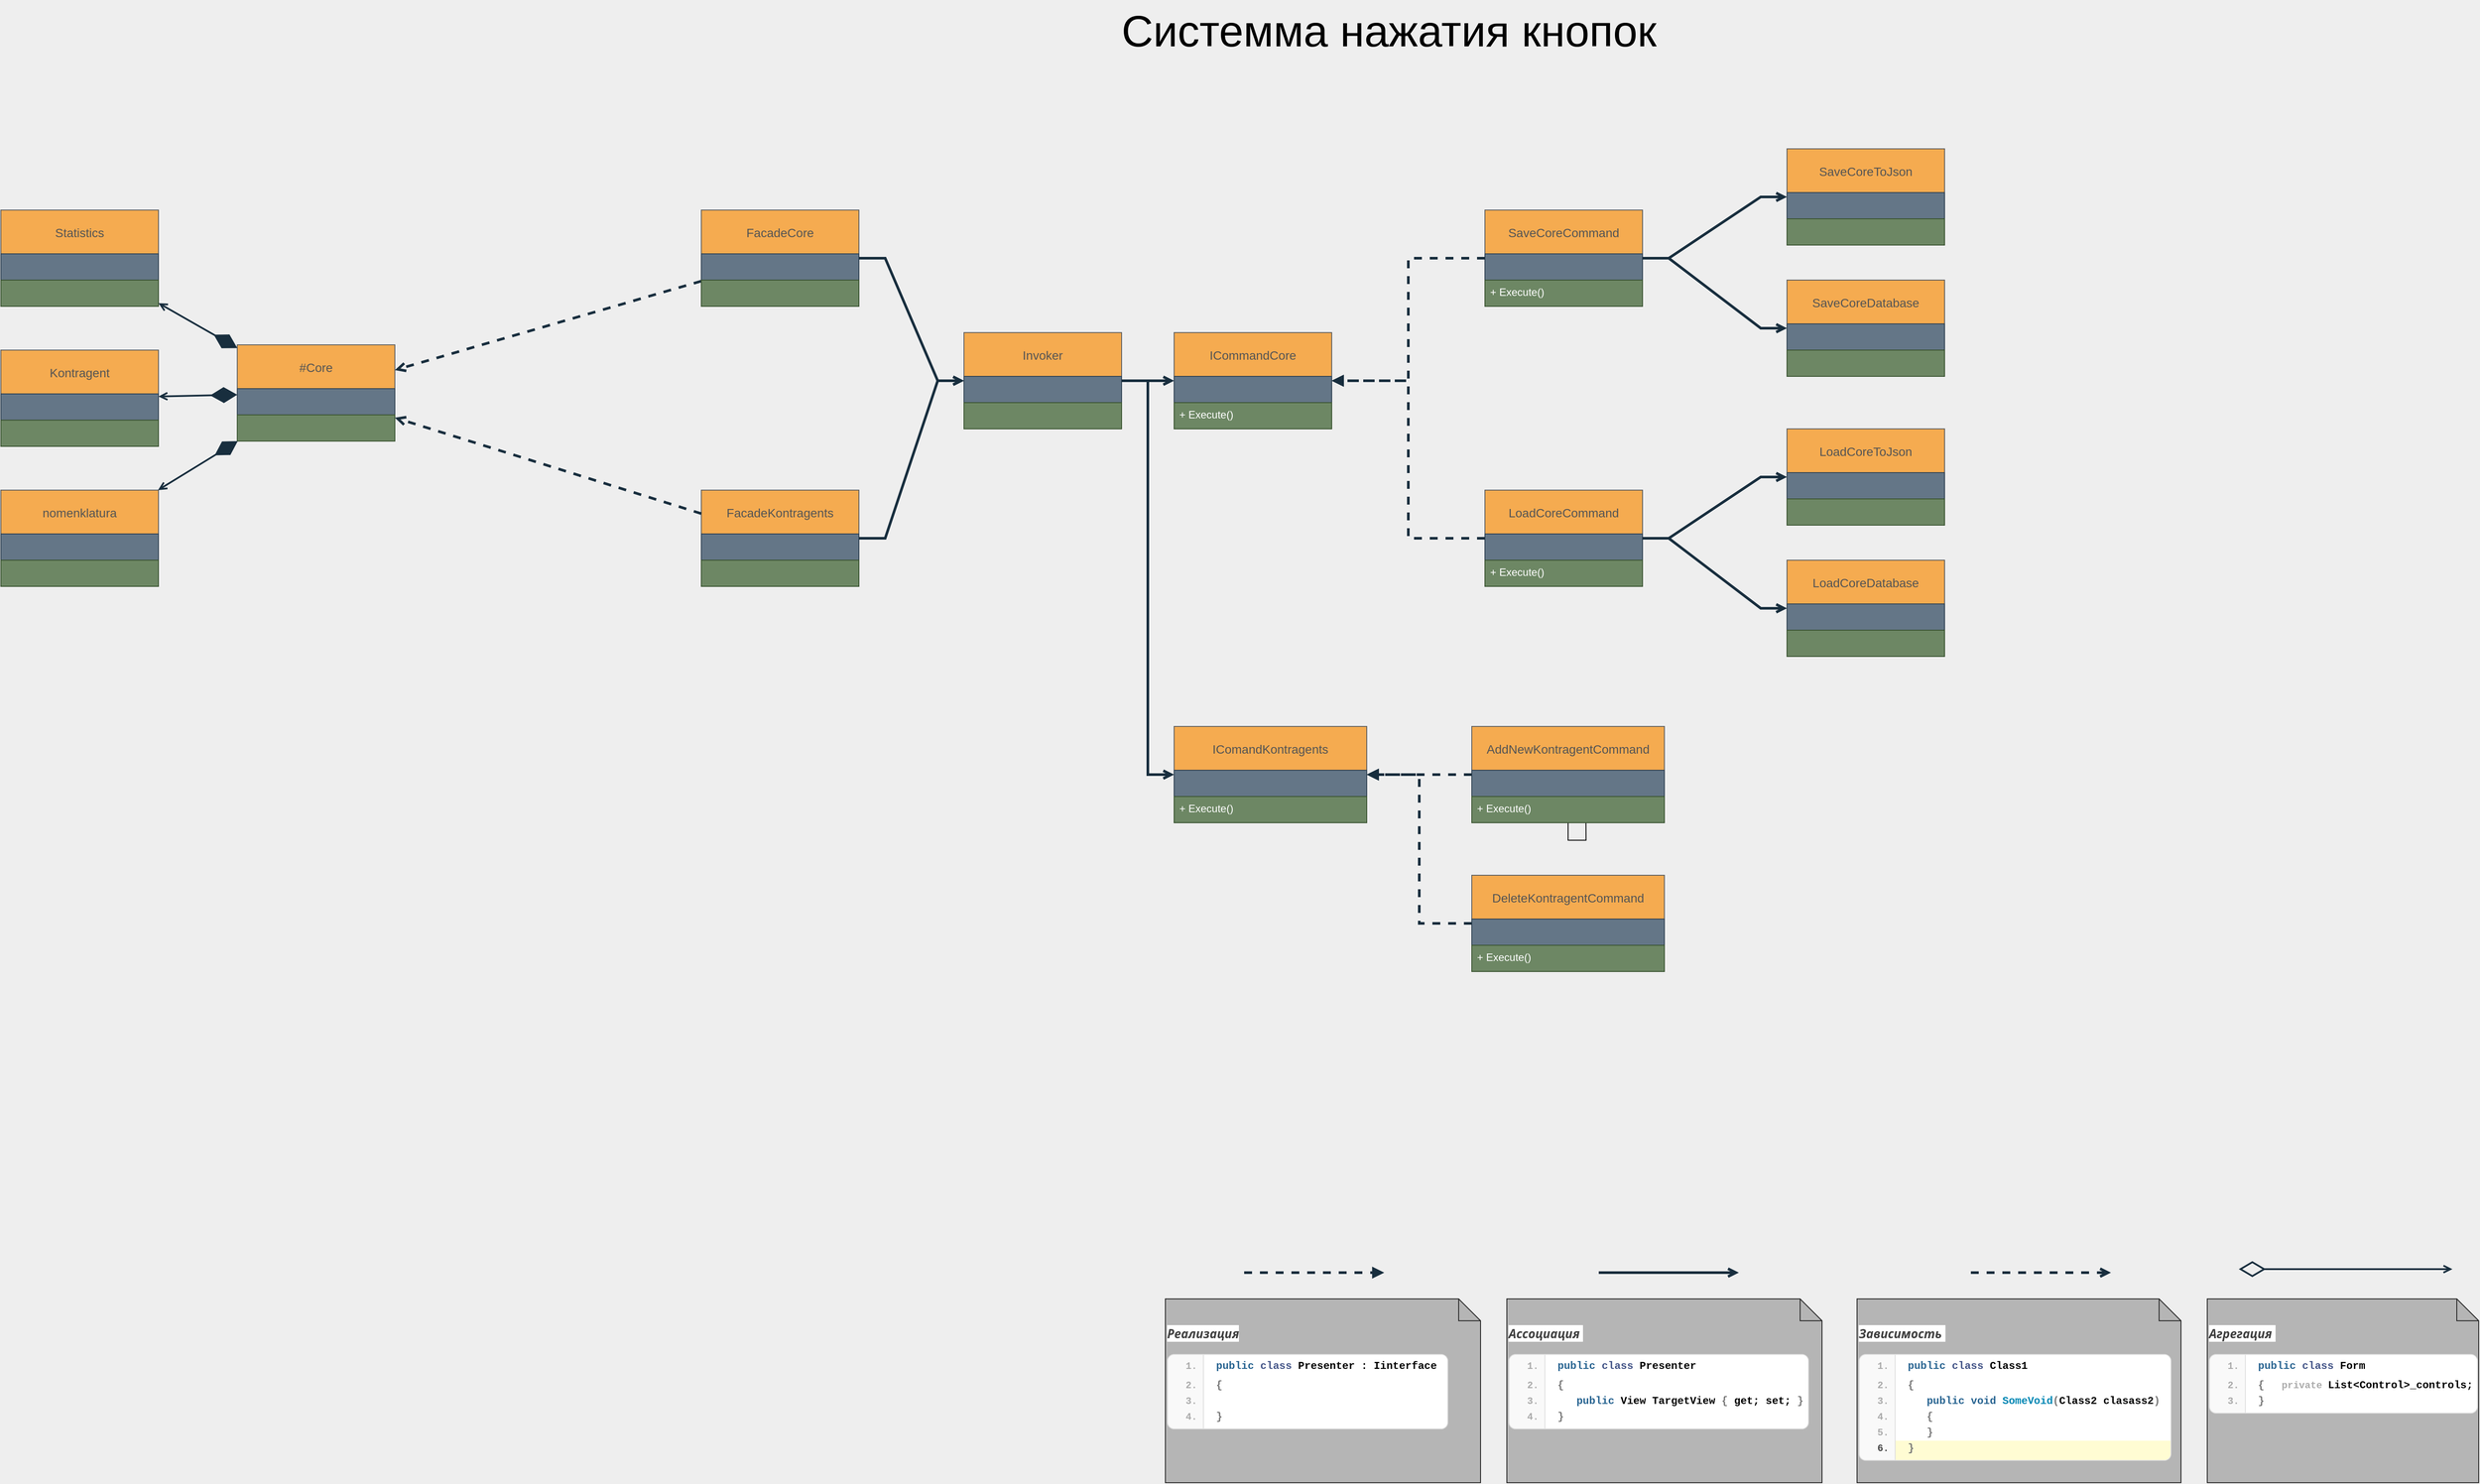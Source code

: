 <mxfile>
    <diagram id="ugzb0hYBIzmS2tRBsJyN" name="Основной слой">
        <mxGraphModel dx="3443" dy="1267" grid="1" gridSize="10" guides="1" tooltips="1" connect="1" arrows="1" fold="1" page="0" pageScale="1" pageWidth="1169" pageHeight="827" background="#EEEEEE" math="0" shadow="0">
            <root>
                <mxCell id="0"/>
                <mxCell id="1" parent="0"/>
                <mxCell id="42" style="rounded=1;sketch=0;orthogonalLoop=1;jettySize=auto;html=1;shadow=0;startArrow=diamondThin;startFill=0;startSize=25;endArrow=open;endFill=0;strokeColor=#182E3E;strokeWidth=2;fontColor=#545454;" parent="1" edge="1">
                    <mxGeometry relative="1" as="geometry">
                        <mxPoint x="1356" y="1650" as="sourcePoint"/>
                        <mxPoint x="1600" y="1650" as="targetPoint"/>
                    </mxGeometry>
                </mxCell>
                <mxCell id="48" value="" style="endArrow=open;html=1;rounded=0;shadow=0;strokeColor=#182E3E;fontColor=#545454;strokeWidth=3;startArrow=none;startFill=0;startSize=25;endFill=0;dashed=1;" parent="1" edge="1">
                    <mxGeometry relative="1" as="geometry">
                        <mxPoint x="1050" y="1654" as="sourcePoint"/>
                        <mxPoint x="1210" y="1654" as="targetPoint"/>
                    </mxGeometry>
                </mxCell>
                <mxCell id="75" value="" style="endArrow=open;html=1;rounded=0;shadow=0;strokeColor=#182E3E;fontColor=#545454;strokeWidth=3;startArrow=none;startFill=0;startSize=25;endFill=0;edgeStyle=entityRelationEdgeStyle;" parent="1" edge="1">
                    <mxGeometry relative="1" as="geometry">
                        <mxPoint x="625" y="1654" as="sourcePoint"/>
                        <mxPoint x="785" y="1654" as="targetPoint"/>
                    </mxGeometry>
                </mxCell>
                <mxCell id="156" value="&lt;em style=&quot;box-sizing: border-box ; margin: 0px ; padding: 0px ; border: 0px ; outline: 0px ; font-size: 14px ; vertical-align: baseline ; background: rgb(255 , 255 , 255) ; overflow-wrap: break-word ; color: rgb(65 , 65 , 65) ; font-family: &amp;quot;open sans&amp;quot; , &amp;quot;helvetica neue&amp;quot; , &amp;quot;helvetica&amp;quot; , &amp;quot;arial&amp;quot; , sans-serif&quot;&gt;&lt;strong style=&quot;box-sizing: border-box ; margin: 0px ; padding: 0px ; border: 0px ; outline: 0px ; vertical-align: baseline ; background: transparent ; overflow-wrap: break-word&quot;&gt;Агрегация&lt;/strong&gt;&lt;/em&gt;&lt;span style=&quot;color: rgb(65 , 65 , 65) ; font-family: &amp;quot;open sans&amp;quot; , &amp;quot;helvetica neue&amp;quot; , &amp;quot;helvetica&amp;quot; , &amp;quot;arial&amp;quot; , sans-serif ; font-size: 14px ; background-color: rgb(255 , 255 , 255)&quot;&gt;&amp;nbsp;&lt;/span&gt;&lt;br&gt;&lt;br&gt;&lt;ol class=&quot;hoverEnabled enlighterEnlighterJS EnlighterJS&quot; style=&quot;box-sizing: border-box ; margin: 0px 0px 20px ; padding: 0px ; border: 1px solid rgb(224 , 224 , 224) ; outline: 0px ; font-size: 11px ; vertical-align: baseline ; background: rgb(249 , 249 , 249) ; overflow-wrap: break-word ; font-family: &amp;quot;source code pro&amp;quot; , &amp;quot;liberation mono&amp;quot; , &amp;quot;courier new&amp;quot; , &amp;quot;courier&amp;quot; , monospace ; line-height: 16px ; overflow: auto ; color: rgb(147 , 147 , 147) ; list-style: none ; border-radius: 8px&quot;&gt;&lt;li class=&quot; odd&quot; style=&quot;box-sizing: border-box ; margin: 0px 0px 0px 40px ; padding: 5px 5px 1px 14px ; border-width: 0px 0px 0px 1px ; border-style: solid ; border-color: rgb(255 , 255 , 255) rgb(255 , 255 , 255) rgb(255 , 255 , 255) rgb(224 , 224 , 224) ; outline: 0px ; font-size: inherit ; vertical-align: baseline ; background: rgb(255 , 255 , 255) ; overflow-wrap: break-word ; list-style: outside decimal ; line-height: 16px ; color: rgb(170 , 170 , 170)&quot;&gt;&lt;span class=&quot;kw1&quot; style=&quot;box-sizing: border-box; margin: 0px; padding: 0px; border: 0px; outline: 0px; font-size: 12px; vertical-align: baseline; background: transparent; overflow-wrap: break-word; color: rgb(40, 100, 145); line-height: inherit; font-family: inherit;&quot;&gt;public&lt;/span&gt;&lt;span class=&quot;&quot; style=&quot;box-sizing: border-box ; margin: 0px ; padding: 0px ; border: 0px ; outline: 0px ; font-size: 12px ; vertical-align: baseline ; background: transparent ; overflow-wrap: break-word ; color: rgb(0 , 0 , 0) ; line-height: inherit ; font-family: inherit&quot;&gt; &lt;/span&gt;&lt;span class=&quot;kw3&quot; style=&quot;box-sizing: border-box ; margin: 0px ; padding: 0px ; border: 0px ; outline: 0px ; font-size: 12px ; vertical-align: baseline ; background: transparent ; overflow-wrap: break-word ; color: rgb(68 , 85 , 136) ; line-height: inherit ; font-family: inherit&quot;&gt;class&lt;/span&gt;&lt;span class=&quot;&quot; style=&quot;box-sizing: border-box ; margin: 0px ; padding: 0px ; border: 0px ; outline: 0px ; font-size: 12px ; vertical-align: baseline ; background: transparent ; overflow-wrap: break-word ; color: rgb(0 , 0 , 0) ; line-height: inherit ; font-family: inherit&quot;&gt; Form&amp;nbsp;&lt;/span&gt;&lt;/li&gt;&lt;li class=&quot; odd&quot; style=&quot;box-sizing: border-box ; margin: 0px 0px 0px 40px ; padding: 5px 5px 1px 14px ; border-width: 0px 0px 0px 1px ; border-style: solid ; border-color: rgb(255 , 255 , 255) rgb(255 , 255 , 255) rgb(255 , 255 , 255) rgb(224 , 224 , 224) ; outline: 0px ; font-size: inherit ; vertical-align: baseline ; background: rgb(255 , 255 , 255) ; overflow-wrap: break-word ; list-style: outside decimal ; line-height: 16px ; color: rgb(170 , 170 , 170)&quot;&gt;&lt;span class=&quot;br0&quot; style=&quot;box-sizing: border-box ; margin: 0px ; padding: 0px ; border: 0px ; outline: 0px ; font-size: 12px ; vertical-align: baseline ; background: transparent ; overflow-wrap: break-word ; color: rgb(119 , 119 , 119) ; line-height: inherit ; font-family: inherit&quot;&gt;{&lt;/span&gt;&amp;nbsp; &amp;nbsp;private&amp;nbsp;&lt;span class=&quot;&quot; style=&quot;font-family: inherit ; box-sizing: border-box ; margin: 0px ; padding: 0px ; border: 0px ; outline: 0px ; font-size: 12px ; vertical-align: baseline ; background: transparent ; overflow-wrap: break-word ; color: rgb(0 , 0 , 0) ; line-height: inherit&quot;&gt;List&amp;lt;Control&amp;gt;_controls;&lt;/span&gt;&lt;/li&gt;&lt;li class=&quot; odd&quot; style=&quot;box-sizing: border-box ; margin: 0px 0px 0px 40px ; padding: 1px 5px 5px 14px ; border-width: 0px 0px 0px 1px ; border-style: solid ; border-color: rgb(255 , 255 , 255) rgb(255 , 255 , 255) rgb(255 , 255 , 255) rgb(224 , 224 , 224) ; outline: 0px ; font-size: inherit ; vertical-align: baseline ; background: rgb(255 , 255 , 255) ; overflow-wrap: break-word ; list-style: outside decimal ; line-height: 16px ; color: rgb(170 , 170 , 170)&quot;&gt;&lt;span class=&quot;&quot; style=&quot;box-sizing: border-box ; margin: 0px ; padding: 0px ; border: 0px ; outline: 0px ; font-size: 12px ; vertical-align: baseline ; background: transparent ; overflow-wrap: break-word ; color: rgb(0 , 0 , 0) ; line-height: inherit ; font-family: inherit&quot;&gt;&lt;/span&gt;&lt;span class=&quot;br0&quot; style=&quot;box-sizing: border-box ; margin: 0px ; padding: 0px ; border: 0px ; outline: 0px ; font-size: 12px ; vertical-align: baseline ; background: transparent ; overflow-wrap: break-word ; color: rgb(119 , 119 , 119) ; line-height: inherit ; font-family: inherit&quot;&gt;}&lt;/span&gt;&lt;/li&gt;&lt;/ol&gt;" style="shape=note2;boundedLbl=1;whiteSpace=wrap;html=1;size=25;verticalAlign=top;align=left;strokeColor=#262626;fontColor=#1C1C1C;fillColor=#B5B5B5;fontStyle=1" parent="1" vertex="1">
                    <mxGeometry x="1320" y="1684" width="310" height="210" as="geometry"/>
                </mxCell>
                <mxCell id="158" value="&lt;em style=&quot;box-sizing: border-box ; margin: 0px ; padding: 0px ; border: 0px ; outline: 0px ; font-size: 14px ; vertical-align: baseline ; background: rgb(255 , 255 , 255) ; overflow-wrap: break-word ; color: rgb(65 , 65 , 65) ; font-family: &amp;quot;open sans&amp;quot; , &amp;quot;helvetica neue&amp;quot; , &amp;quot;helvetica&amp;quot; , &amp;quot;arial&amp;quot; , sans-serif&quot;&gt;&lt;strong style=&quot;box-sizing: border-box ; margin: 0px ; padding: 0px ; border: 0px ; outline: 0px ; vertical-align: baseline ; background: transparent ; overflow-wrap: break-word&quot;&gt;Зависимость&lt;/strong&gt;&lt;/em&gt;&lt;span style=&quot;color: rgb(65 , 65 , 65) ; font-family: &amp;quot;open sans&amp;quot; , &amp;quot;helvetica neue&amp;quot; , &amp;quot;helvetica&amp;quot; , &amp;quot;arial&amp;quot; , sans-serif ; font-size: 14px ; background-color: rgb(255 , 255 , 255)&quot;&gt;&amp;nbsp;&lt;/span&gt;&lt;br&gt;&lt;br&gt;&lt;ol class=&quot;hoverEnabled enlighterEnlighterJS EnlighterJS&quot; style=&quot;box-sizing: border-box ; margin: 0px 0px 20px ; padding: 0px ; border: 1px solid rgb(224 , 224 , 224) ; outline: 0px ; font-size: 11px ; vertical-align: baseline ; background: rgb(249 , 249 , 249) ; overflow-wrap: break-word ; font-family: &amp;quot;source code pro&amp;quot; , &amp;quot;liberation mono&amp;quot; , &amp;quot;courier new&amp;quot; , &amp;quot;courier&amp;quot; , monospace ; line-height: 16px ; overflow: auto ; color: rgb(147 , 147 , 147) ; list-style: none ; border-radius: 8px&quot;&gt;&lt;li class=&quot; odd&quot; style=&quot;padding: 5px 5px 1px 14px ; box-sizing: border-box ; margin: 0px 0px 0px 40px ; border-width: 0px 0px 0px 1px ; border-style: solid ; border-color: rgb(255 , 255 , 255) rgb(255 , 255 , 255) rgb(255 , 255 , 255) rgb(224 , 224 , 224) ; outline: 0px ; font-size: inherit ; vertical-align: baseline ; background: rgb(255 , 255 , 255) ; overflow-wrap: break-word ; list-style: outside decimal ; line-height: 16px ; color: rgb(170 , 170 , 170)&quot;&gt;&lt;span class=&quot;kw1&quot; style=&quot;box-sizing: border-box; margin: 0px; padding: 0px; border: 0px; outline: 0px; font-size: 12px; vertical-align: baseline; background: transparent; overflow-wrap: break-word; color: rgb(40, 100, 145); line-height: inherit; font-family: inherit;&quot;&gt;public&lt;/span&gt;&lt;span class=&quot;&quot; style=&quot;box-sizing: border-box ; margin: 0px ; padding: 0px ; border: 0px ; outline: 0px ; font-size: 12px ; vertical-align: baseline ; background: transparent ; overflow-wrap: break-word ; color: rgb(0 , 0 , 0) ; line-height: inherit ; font-family: inherit&quot;&gt;&amp;nbsp;&lt;/span&gt;&lt;span class=&quot;kw3&quot; style=&quot;box-sizing: border-box ; margin: 0px ; padding: 0px ; border: 0px ; outline: 0px ; font-size: 12px ; vertical-align: baseline ; background: transparent ; overflow-wrap: break-word ; color: rgb(68 , 85 , 136) ; line-height: inherit ; font-family: inherit&quot;&gt;class&lt;/span&gt;&lt;span class=&quot;&quot; style=&quot;box-sizing: border-box ; margin: 0px ; padding: 0px ; border: 0px ; outline: 0px ; font-size: 12px ; vertical-align: baseline ; background: transparent ; overflow-wrap: break-word ; color: rgb(0 , 0 , 0) ; line-height: inherit ; font-family: inherit&quot;&gt;&amp;nbsp;Class1&amp;nbsp;&lt;/span&gt;&lt;/li&gt;&lt;li class=&quot; odd&quot; style=&quot;padding: 5px 5px 1px 14px ; box-sizing: border-box ; margin: 0px 0px 0px 40px ; border-width: 0px 0px 0px 1px ; border-style: solid ; border-color: rgb(255 , 255 , 255) rgb(255 , 255 , 255) rgb(255 , 255 , 255) rgb(224 , 224 , 224) ; outline: 0px ; font-size: inherit ; vertical-align: baseline ; background: rgb(255 , 255 , 255) ; overflow-wrap: break-word ; list-style: outside decimal ; line-height: 16px ; color: rgb(170 , 170 , 170)&quot;&gt;&lt;span class=&quot;br0&quot; style=&quot;box-sizing: border-box ; margin: 0px ; padding: 0px ; border: 0px ; outline: 0px ; font-size: 12px ; vertical-align: baseline ; background: transparent ; overflow-wrap: break-word ; color: rgb(119 , 119 , 119) ; line-height: inherit ; font-family: inherit&quot;&gt;{&lt;/span&gt;&lt;span class=&quot;&quot; style=&quot;box-sizing: border-box ; margin: 0px ; padding: 0px ; border: 0px ; outline: 0px ; font-size: 12px ; vertical-align: baseline ; background: transparent ; overflow-wrap: break-word ; color: rgb(0 , 0 , 0) ; line-height: inherit ; font-family: inherit&quot;&gt;&lt;/span&gt;&lt;/li&gt;&lt;li class=&quot; even&quot; style=&quot;padding: 1px 5px 1px 14px ; box-sizing: border-box ; margin: 0px 0px 0px 40px ; border-width: 0px 0px 0px 1px ; border-style: solid ; border-color: rgb(255 , 255 , 255) rgb(255 , 255 , 255) rgb(255 , 255 , 255) rgb(224 , 224 , 224) ; outline: 0px ; font-size: inherit ; vertical-align: baseline ; background: rgb(255 , 255 , 255) ; overflow-wrap: break-word ; list-style: outside decimal ; line-height: 16px ; color: rgb(170 , 170 , 170)&quot;&gt;&lt;span class=&quot;&quot; style=&quot;box-sizing: border-box ; margin: 0px ; padding: 0px ; border: 0px ; outline: 0px ; font-size: 12px ; vertical-align: baseline ; background: transparent ; overflow-wrap: break-word ; color: rgb(0 , 0 , 0) ; line-height: inherit ; font-family: inherit&quot;&gt;&lt;/span&gt;&lt;span class=&quot;kw1&quot; style=&quot;box-sizing: border-box; margin: 0px; padding: 0px; border: 0px; outline: 0px; font-size: 12px; vertical-align: baseline; background: transparent; overflow-wrap: break-word; color: rgb(40, 100, 145); line-height: inherit; font-family: inherit;&quot;&gt;&amp;nbsp; &amp;nbsp;public&lt;/span&gt;&lt;span class=&quot;&quot; style=&quot;box-sizing: border-box ; margin: 0px ; padding: 0px ; border: 0px ; outline: 0px ; font-size: 12px ; vertical-align: baseline ; background: transparent ; overflow-wrap: break-word ; color: rgb(0 , 0 , 0) ; line-height: inherit ; font-family: inherit&quot;&gt;&amp;nbsp;&lt;/span&gt;&lt;span class=&quot;kw1&quot; style=&quot;box-sizing: border-box; margin: 0px; padding: 0px; border: 0px; outline: 0px; font-size: 12px; vertical-align: baseline; background: transparent; overflow-wrap: break-word; color: rgb(40, 100, 145); line-height: inherit; font-family: inherit;&quot;&gt;void&lt;/span&gt;&lt;span class=&quot;&quot; style=&quot;box-sizing: border-box ; margin: 0px ; padding: 0px ; border: 0px ; outline: 0px ; font-size: 12px ; vertical-align: baseline ; background: transparent ; overflow-wrap: break-word ; color: rgb(0 , 0 , 0) ; line-height: inherit ; font-family: inherit&quot;&gt;&amp;nbsp;&lt;/span&gt;&lt;span class=&quot;me0&quot; style=&quot;box-sizing: border-box ; margin: 0px ; padding: 0px ; border: 0px ; outline: 0px ; font-size: 12px ; vertical-align: baseline ; background: transparent ; overflow-wrap: break-word ; color: rgb(0 , 134 , 179) ; line-height: inherit ; font-family: inherit&quot;&gt;SomeVoid&lt;/span&gt;&lt;span class=&quot;br0&quot; style=&quot;box-sizing: border-box ; margin: 0px ; padding: 0px ; border: 0px ; outline: 0px ; font-size: 12px ; vertical-align: baseline ; background: transparent ; overflow-wrap: break-word ; color: rgb(119 , 119 , 119) ; line-height: inherit ; font-family: inherit&quot;&gt;(&lt;/span&gt;&lt;span class=&quot;&quot; style=&quot;box-sizing: border-box ; margin: 0px ; padding: 0px ; border: 0px ; outline: 0px ; font-size: 12px ; vertical-align: baseline ; background: transparent ; overflow-wrap: break-word ; color: rgb(0 , 0 , 0) ; line-height: inherit ; font-family: inherit&quot;&gt;Class2 clasass2&lt;/span&gt;&lt;span class=&quot;br0&quot; style=&quot;box-sizing: border-box ; margin: 0px ; padding: 0px ; border: 0px ; outline: 0px ; font-size: 12px ; vertical-align: baseline ; background: transparent ; overflow-wrap: break-word ; color: rgb(119 , 119 , 119) ; line-height: inherit ; font-family: inherit&quot;&gt;)&lt;/span&gt;&lt;span class=&quot;&quot; style=&quot;box-sizing: border-box ; margin: 0px ; padding: 0px ; border: 0px ; outline: 0px ; font-size: 12px ; vertical-align: baseline ; background: transparent ; overflow-wrap: break-word ; color: rgb(0 , 0 , 0) ; line-height: inherit ; font-family: inherit&quot;&gt;&amp;nbsp;&lt;/span&gt;&lt;/li&gt;&lt;li class=&quot; even&quot; style=&quot;padding: 1px 5px 1px 14px ; box-sizing: border-box ; margin: 0px 0px 0px 40px ; border-width: 0px 0px 0px 1px ; border-style: solid ; border-color: rgb(255 , 255 , 255) rgb(255 , 255 , 255) rgb(255 , 255 , 255) rgb(224 , 224 , 224) ; outline: 0px ; font-size: inherit ; vertical-align: baseline ; background: rgb(255 , 255 , 255) ; overflow-wrap: break-word ; list-style: outside decimal ; line-height: 16px ; color: rgb(170 , 170 , 170)&quot;&gt;&lt;span class=&quot;br0&quot; style=&quot;box-sizing: border-box ; margin: 0px ; padding: 0px ; border: 0px ; outline: 0px ; font-size: 12px ; vertical-align: baseline ; background: transparent ; overflow-wrap: break-word ; color: rgb(119 , 119 , 119) ; line-height: inherit ; font-family: inherit&quot;&gt;&amp;nbsp; &amp;nbsp;{&lt;/span&gt;&lt;span class=&quot;&quot; style=&quot;box-sizing: border-box ; margin: 0px ; padding: 0px ; border: 0px ; outline: 0px ; font-size: 12px ; vertical-align: baseline ; background: transparent ; overflow-wrap: break-word ; color: rgb(0 , 0 , 0) ; line-height: inherit ; font-family: inherit&quot;&gt;&amp;nbsp;&lt;/span&gt;&lt;/li&gt;&lt;li class=&quot; even&quot; style=&quot;padding: 1px 5px 1px 14px ; box-sizing: border-box ; margin: 0px 0px 0px 40px ; border-width: 0px 0px 0px 1px ; border-style: solid ; border-color: rgb(255 , 255 , 255) rgb(255 , 255 , 255) rgb(255 , 255 , 255) rgb(224 , 224 , 224) ; outline: 0px ; font-size: inherit ; vertical-align: baseline ; background: rgb(255 , 255 , 255) ; overflow-wrap: break-word ; list-style: outside decimal ; line-height: 16px ; color: rgb(170 , 170 , 170)&quot;&gt;&lt;span class=&quot;br0&quot; style=&quot;box-sizing: border-box ; margin: 0px ; padding: 0px ; border: 0px ; outline: 0px ; font-size: 12px ; vertical-align: baseline ; background: transparent ; overflow-wrap: break-word ; color: rgb(119 , 119 , 119) ; line-height: inherit ; font-family: inherit&quot;&gt;&amp;nbsp; &amp;nbsp;}&lt;/span&gt;&lt;span class=&quot;&quot; style=&quot;box-sizing: border-box ; margin: 0px ; padding: 0px ; border: 0px ; outline: 0px ; font-size: 12px ; vertical-align: baseline ; background: transparent ; overflow-wrap: break-word ; color: rgb(0 , 0 , 0) ; line-height: inherit ; font-family: inherit&quot;&gt;&lt;/span&gt;&lt;/li&gt;&lt;li class=&quot; odd&quot; style=&quot;padding: 1px 5px 5px 14px ; box-sizing: border-box ; margin: 0px 0px 0px 40px ; border-width: 0px 0px 0px 1px ; border-style: solid ; border-color: rgb(255 , 255 , 255) rgb(255 , 255 , 255) rgb(255 , 255 , 255) rgb(224 , 224 , 224) ; outline: 0px ; font-size: inherit ; vertical-align: baseline ; background: rgb(255 , 252 , 211) ; overflow-wrap: break-word ; list-style: outside decimal ; line-height: 16px ; color: rgb(68 , 68 , 68)&quot;&gt;&lt;span class=&quot;&quot; style=&quot;box-sizing: border-box ; margin: 0px ; padding: 0px ; border: 0px ; outline: 0px ; font-size: 12px ; vertical-align: baseline ; background: transparent ; overflow-wrap: break-word ; color: rgb(0 , 0 , 0) ; line-height: inherit ; font-family: inherit&quot;&gt;&lt;/span&gt;&lt;span class=&quot;br0&quot; style=&quot;box-sizing: border-box ; margin: 0px ; padding: 0px ; border: 0px ; outline: 0px ; font-size: 12px ; vertical-align: baseline ; background: transparent ; overflow-wrap: break-word ; color: rgb(119 , 119 , 119) ; line-height: inherit ; font-family: inherit&quot;&gt;}&lt;/span&gt;&lt;/li&gt;&lt;/ol&gt;" style="shape=note2;boundedLbl=1;whiteSpace=wrap;html=1;size=25;verticalAlign=top;align=left;strokeColor=#262626;fontColor=#1C1C1C;fillColor=#B5B5B5;fontStyle=1" parent="1" vertex="1">
                    <mxGeometry x="920" y="1684" width="370" height="210" as="geometry"/>
                </mxCell>
                <mxCell id="160" value="&lt;em style=&quot;box-sizing: border-box ; margin: 0px ; padding: 0px ; border: 0px ; outline: 0px ; font-size: 14px ; vertical-align: baseline ; background: rgb(255 , 255 , 255) ; overflow-wrap: break-word ; color: rgb(65 , 65 , 65) ; font-family: &amp;quot;open sans&amp;quot; , &amp;quot;helvetica neue&amp;quot; , &amp;quot;helvetica&amp;quot; , &amp;quot;arial&amp;quot; , sans-serif&quot;&gt;&lt;strong style=&quot;box-sizing: border-box ; margin: 0px ; padding: 0px ; border: 0px ; outline: 0px ; vertical-align: baseline ; background: transparent ; overflow-wrap: break-word&quot;&gt;Ассоциация&lt;/strong&gt;&lt;/em&gt;&lt;span style=&quot;color: rgb(65 , 65 , 65) ; font-family: &amp;quot;open sans&amp;quot; , &amp;quot;helvetica neue&amp;quot; , &amp;quot;helvetica&amp;quot; , &amp;quot;arial&amp;quot; , sans-serif ; font-size: 14px ; background-color: rgb(255 , 255 , 255)&quot;&gt;&amp;nbsp;&lt;/span&gt;&lt;br&gt;&lt;br&gt;&lt;ol class=&quot;hoverEnabled enlighterEnlighterJS EnlighterJS&quot; style=&quot;box-sizing: border-box ; margin: 0px 0px 20px ; padding: 0px ; border: 1px solid rgb(224 , 224 , 224) ; outline: 0px ; font-size: 11px ; vertical-align: baseline ; background: rgb(249 , 249 , 249) ; overflow-wrap: break-word ; font-family: &amp;quot;source code pro&amp;quot; , &amp;quot;liberation mono&amp;quot; , &amp;quot;courier new&amp;quot; , &amp;quot;courier&amp;quot; , monospace ; line-height: 16px ; overflow: auto ; color: rgb(147 , 147 , 147) ; list-style: none ; border-radius: 8px&quot;&gt;&lt;li class=&quot; odd&quot; style=&quot;padding: 5px 5px 1px 14px ; box-sizing: border-box ; margin: 0px 0px 0px 40px ; border-width: 0px 0px 0px 1px ; border-style: solid ; border-color: rgb(255 , 255 , 255) rgb(255 , 255 , 255) rgb(255 , 255 , 255) rgb(224 , 224 , 224) ; outline: 0px ; font-size: inherit ; vertical-align: baseline ; background: rgb(255 , 255 , 255) ; overflow-wrap: break-word ; list-style: outside decimal ; line-height: 16px ; color: rgb(170 , 170 , 170)&quot;&gt;&lt;span class=&quot;kw1&quot; style=&quot;box-sizing: border-box; margin: 0px; padding: 0px; border: 0px; outline: 0px; font-size: 12px; vertical-align: baseline; background: transparent; overflow-wrap: break-word; color: rgb(40, 100, 145); line-height: inherit; font-family: inherit;&quot;&gt;public&lt;/span&gt;&lt;span class=&quot;&quot; style=&quot;box-sizing: border-box ; margin: 0px ; padding: 0px ; border: 0px ; outline: 0px ; font-size: 12px ; vertical-align: baseline ; background: transparent ; overflow-wrap: break-word ; color: rgb(0 , 0 , 0) ; line-height: inherit ; font-family: inherit&quot;&gt;&amp;nbsp;&lt;/span&gt;&lt;span class=&quot;kw3&quot; style=&quot;box-sizing: border-box ; margin: 0px ; padding: 0px ; border: 0px ; outline: 0px ; font-size: 12px ; vertical-align: baseline ; background: transparent ; overflow-wrap: break-word ; color: rgb(68 , 85 , 136) ; line-height: inherit ; font-family: inherit&quot;&gt;class&lt;/span&gt;&lt;span class=&quot;&quot; style=&quot;box-sizing: border-box ; margin: 0px ; padding: 0px ; border: 0px ; outline: 0px ; font-size: 12px ; vertical-align: baseline ; background: transparent ; overflow-wrap: break-word ; color: rgb(0 , 0 , 0) ; line-height: inherit ; font-family: inherit&quot;&gt;&amp;nbsp;Presenter&amp;nbsp;&lt;/span&gt;&lt;/li&gt;&lt;li class=&quot; odd&quot; style=&quot;padding: 5px 5px 1px 14px ; box-sizing: border-box ; margin: 0px 0px 0px 40px ; border-width: 0px 0px 0px 1px ; border-style: solid ; border-color: rgb(255 , 255 , 255) rgb(255 , 255 , 255) rgb(255 , 255 , 255) rgb(224 , 224 , 224) ; outline: 0px ; font-size: inherit ; vertical-align: baseline ; background: rgb(255 , 255 , 255) ; overflow-wrap: break-word ; list-style: outside decimal ; line-height: 16px ; color: rgb(170 , 170 , 170)&quot;&gt;&lt;span class=&quot;br0&quot; style=&quot;box-sizing: border-box ; margin: 0px ; padding: 0px ; border: 0px ; outline: 0px ; font-size: 12px ; vertical-align: baseline ; background: transparent ; overflow-wrap: break-word ; color: rgb(119 , 119 , 119) ; line-height: inherit ; font-family: inherit&quot;&gt;{&lt;/span&gt;&lt;span class=&quot;&quot; style=&quot;box-sizing: border-box ; margin: 0px ; padding: 0px ; border: 0px ; outline: 0px ; font-size: 12px ; vertical-align: baseline ; background: transparent ; overflow-wrap: break-word ; color: rgb(0 , 0 , 0) ; line-height: inherit ; font-family: inherit&quot;&gt;&lt;/span&gt;&lt;/li&gt;&lt;li class=&quot; even&quot; style=&quot;padding: 1px 5px 1px 14px ; box-sizing: border-box ; margin: 0px 0px 0px 40px ; border-width: 0px 0px 0px 1px ; border-style: solid ; border-color: rgb(255 , 255 , 255) rgb(255 , 255 , 255) rgb(255 , 255 , 255) rgb(224 , 224 , 224) ; outline: 0px ; font-size: inherit ; vertical-align: baseline ; background: rgb(255 , 255 , 255) ; overflow-wrap: break-word ; list-style: outside decimal ; line-height: 16px ; color: rgb(170 , 170 , 170)&quot;&gt;&lt;span class=&quot;&quot; style=&quot;box-sizing: border-box ; margin: 0px ; padding: 0px ; border: 0px ; outline: 0px ; font-size: 12px ; vertical-align: baseline ; background: transparent ; overflow-wrap: break-word ; color: rgb(0 , 0 , 0) ; line-height: inherit ; font-family: inherit&quot;&gt;&lt;/span&gt;&lt;span class=&quot;kw1&quot; style=&quot;box-sizing: border-box; margin: 0px; padding: 0px; border: 0px; outline: 0px; font-size: 12px; vertical-align: baseline; background: transparent; overflow-wrap: break-word; color: rgb(40, 100, 145); line-height: inherit; font-family: inherit;&quot;&gt;&amp;nbsp; &amp;nbsp;public&lt;/span&gt;&lt;span class=&quot;&quot; style=&quot;box-sizing: border-box ; margin: 0px ; padding: 0px ; border: 0px ; outline: 0px ; font-size: 12px ; vertical-align: baseline ; background: transparent ; overflow-wrap: break-word ; color: rgb(0 , 0 , 0) ; line-height: inherit ; font-family: inherit&quot;&gt;&amp;nbsp;View TargetView&amp;nbsp;&lt;/span&gt;&lt;span class=&quot;br0&quot; style=&quot;box-sizing: border-box ; margin: 0px ; padding: 0px ; border: 0px ; outline: 0px ; font-size: 12px ; vertical-align: baseline ; background: transparent ; overflow-wrap: break-word ; color: rgb(119 , 119 , 119) ; line-height: inherit ; font-family: inherit&quot;&gt;{&lt;/span&gt;&lt;span class=&quot;&quot; style=&quot;box-sizing: border-box ; margin: 0px ; padding: 0px ; border: 0px ; outline: 0px ; font-size: 12px ; vertical-align: baseline ; background: transparent ; overflow-wrap: break-word ; color: rgb(0 , 0 , 0) ; line-height: inherit ; font-family: inherit&quot;&gt;&amp;nbsp;get; set;&amp;nbsp;&lt;/span&gt;&lt;span class=&quot;br0&quot; style=&quot;box-sizing: border-box ; margin: 0px ; padding: 0px ; border: 0px ; outline: 0px ; font-size: 12px ; vertical-align: baseline ; background: transparent ; overflow-wrap: break-word ; color: rgb(119 , 119 , 119) ; line-height: inherit ; font-family: inherit&quot;&gt;}&lt;/span&gt;&lt;span class=&quot;&quot; style=&quot;box-sizing: border-box ; margin: 0px ; padding: 0px ; border: 0px ; outline: 0px ; font-size: 12px ; vertical-align: baseline ; background: transparent ; overflow-wrap: break-word ; color: rgb(0 , 0 , 0) ; line-height: inherit ; font-family: inherit&quot;&gt;&lt;/span&gt;&lt;/li&gt;&lt;li class=&quot; odd&quot; style=&quot;padding: 1px 5px 5px 14px ; box-sizing: border-box ; margin: 0px 0px 0px 40px ; border-width: 0px 0px 0px 1px ; border-style: solid ; border-color: rgb(255 , 255 , 255) rgb(255 , 255 , 255) rgb(255 , 255 , 255) rgb(224 , 224 , 224) ; outline: 0px ; font-size: inherit ; vertical-align: baseline ; background: rgb(255 , 255 , 255) ; overflow-wrap: break-word ; list-style: outside decimal ; line-height: 16px ; color: rgb(170 , 170 , 170)&quot;&gt;&lt;span class=&quot;&quot; style=&quot;box-sizing: border-box ; margin: 0px ; padding: 0px ; border: 0px ; outline: 0px ; font-size: 12px ; vertical-align: baseline ; background: transparent ; overflow-wrap: break-word ; color: rgb(0 , 0 , 0) ; line-height: inherit ; font-family: inherit&quot;&gt;&lt;/span&gt;&lt;span class=&quot;br0&quot; style=&quot;box-sizing: border-box ; margin: 0px ; padding: 0px ; border: 0px ; outline: 0px ; font-size: 12px ; vertical-align: baseline ; background: transparent ; overflow-wrap: break-word ; color: rgb(119 , 119 , 119) ; line-height: inherit ; font-family: inherit&quot;&gt;}&lt;/span&gt;&lt;/li&gt;&lt;/ol&gt;" style="shape=note2;boundedLbl=1;whiteSpace=wrap;html=1;size=25;verticalAlign=top;align=left;strokeColor=#262626;fontColor=#1C1C1C;fillColor=#B5B5B5;fontStyle=1" parent="1" vertex="1">
                    <mxGeometry x="520" y="1684" width="360" height="210" as="geometry"/>
                </mxCell>
                <mxCell id="162" value="&lt;font color=&quot;#414141&quot; face=&quot;open sans, helvetica neue, helvetica, arial, sans-serif&quot;&gt;&lt;span style=&quot;font-size: 14px ; background-color: rgb(255 , 255 , 255)&quot;&gt;&lt;span&gt;&lt;i&gt;Реализация&lt;/i&gt;&lt;/span&gt;&lt;/span&gt;&lt;/font&gt;&lt;br&gt;&lt;br&gt;&lt;ol class=&quot;hoverEnabled enlighterEnlighterJS EnlighterJS&quot; style=&quot;box-sizing: border-box ; margin: 0px 0px 20px ; padding: 0px ; border: 1px solid rgb(224 , 224 , 224) ; outline: 0px ; font-size: 11px ; vertical-align: baseline ; background: rgb(249 , 249 , 249) ; overflow-wrap: break-word ; font-family: &amp;#34;source code pro&amp;#34; , &amp;#34;liberation mono&amp;#34; , &amp;#34;courier new&amp;#34; , &amp;#34;courier&amp;#34; , monospace ; line-height: 16px ; overflow: auto ; color: rgb(147 , 147 , 147) ; list-style: none ; border-radius: 8px&quot;&gt;&lt;li class=&quot; odd&quot; style=&quot;padding: 5px 5px 1px 14px ; box-sizing: border-box ; margin: 0px 0px 0px 40px ; border-width: 0px 0px 0px 1px ; border-style: solid ; border-color: rgb(255 , 255 , 255) rgb(255 , 255 , 255) rgb(255 , 255 , 255) rgb(224 , 224 , 224) ; outline: 0px ; font-size: inherit ; vertical-align: baseline ; background: rgb(255 , 255 , 255) ; overflow-wrap: break-word ; list-style: outside decimal ; line-height: 16px ; color: rgb(170 , 170 , 170)&quot;&gt;&lt;span class=&quot;kw1&quot; style=&quot;box-sizing: border-box ; margin: 0px ; padding: 0px ; border: 0px ; outline: 0px ; font-size: 12px ; vertical-align: baseline ; background: transparent ; overflow-wrap: break-word ; color: rgb(40 , 100 , 145) ; line-height: inherit ; font-family: inherit&quot;&gt;public&lt;/span&gt;&lt;span class=&quot;&quot; style=&quot;box-sizing: border-box ; margin: 0px ; padding: 0px ; border: 0px ; outline: 0px ; font-size: 12px ; vertical-align: baseline ; background: transparent ; overflow-wrap: break-word ; color: rgb(0 , 0 , 0) ; line-height: inherit ; font-family: inherit&quot;&gt;&amp;nbsp;&lt;/span&gt;&lt;span class=&quot;kw3&quot; style=&quot;box-sizing: border-box ; margin: 0px ; padding: 0px ; border: 0px ; outline: 0px ; font-size: 12px ; vertical-align: baseline ; background: transparent ; overflow-wrap: break-word ; color: rgb(68 , 85 , 136) ; line-height: inherit ; font-family: inherit&quot;&gt;class&lt;/span&gt;&lt;span class=&quot;&quot; style=&quot;box-sizing: border-box ; margin: 0px ; padding: 0px ; border: 0px ; outline: 0px ; font-size: 12px ; vertical-align: baseline ; background: transparent ; overflow-wrap: break-word ; color: rgb(0 , 0 , 0) ; line-height: inherit ; font-family: inherit&quot;&gt;&amp;nbsp;Presenter : Iinterface&amp;nbsp;&lt;/span&gt;&lt;/li&gt;&lt;li class=&quot; odd&quot; style=&quot;padding: 5px 5px 1px 14px ; box-sizing: border-box ; margin: 0px 0px 0px 40px ; border-width: 0px 0px 0px 1px ; border-style: solid ; border-color: rgb(255 , 255 , 255) rgb(255 , 255 , 255) rgb(255 , 255 , 255) rgb(224 , 224 , 224) ; outline: 0px ; font-size: inherit ; vertical-align: baseline ; background: rgb(255 , 255 , 255) ; overflow-wrap: break-word ; list-style: outside decimal ; line-height: 16px ; color: rgb(170 , 170 , 170)&quot;&gt;&lt;span class=&quot;br0&quot; style=&quot;box-sizing: border-box ; margin: 0px ; padding: 0px ; border: 0px ; outline: 0px ; font-size: 12px ; vertical-align: baseline ; background: transparent ; overflow-wrap: break-word ; color: rgb(119 , 119 , 119) ; line-height: inherit ; font-family: inherit&quot;&gt;{&lt;/span&gt;&amp;nbsp; &amp;nbsp;&lt;/li&gt;&lt;li class=&quot; even&quot; style=&quot;padding: 1px 5px 1px 14px ; box-sizing: border-box ; margin: 0px 0px 0px 40px ; border-width: 0px 0px 0px 1px ; border-style: solid ; border-color: rgb(255 , 255 , 255) rgb(255 , 255 , 255) rgb(255 , 255 , 255) rgb(224 , 224 , 224) ; outline: 0px ; font-size: inherit ; vertical-align: baseline ; background: rgb(255 , 255 , 255) ; overflow-wrap: break-word ; list-style: outside decimal ; line-height: 16px ; color: rgb(170 , 170 , 170)&quot;&gt;&lt;span class=&quot;&quot; style=&quot;box-sizing: border-box ; margin: 0px ; padding: 0px ; border: 0px ; outline: 0px ; font-size: 12px ; vertical-align: baseline ; background: transparent ; overflow-wrap: break-word ; color: rgb(0 , 0 , 0) ; line-height: inherit ; font-family: inherit&quot;&gt;&lt;/span&gt;&lt;/li&gt;&lt;li class=&quot; odd&quot; style=&quot;padding: 1px 5px 5px 14px ; box-sizing: border-box ; margin: 0px 0px 0px 40px ; border-width: 0px 0px 0px 1px ; border-style: solid ; border-color: rgb(255 , 255 , 255) rgb(255 , 255 , 255) rgb(255 , 255 , 255) rgb(224 , 224 , 224) ; outline: 0px ; font-size: inherit ; vertical-align: baseline ; background: rgb(255 , 255 , 255) ; overflow-wrap: break-word ; list-style: outside decimal ; line-height: 16px ; color: rgb(170 , 170 , 170)&quot;&gt;&lt;font face=&quot;inherit&quot;&gt;&lt;span class=&quot;&quot; style=&quot;box-sizing: border-box ; margin: 0px ; padding: 0px ; border: 0px ; outline: 0px ; font-size: 12px ; vertical-align: baseline ; background: transparent ; overflow-wrap: break-word ; color: rgb(0 , 0 , 0) ; line-height: inherit ; font-family: inherit ; line-height: inherit&quot;&gt;&lt;/span&gt;&lt;/font&gt;&lt;span class=&quot;br0&quot; style=&quot;box-sizing: border-box ; margin: 0px ; padding: 0px ; border: 0px ; outline: 0px ; font-size: 12px ; vertical-align: baseline ; background: transparent ; overflow-wrap: break-word ; color: rgb(119 , 119 , 119) ; line-height: inherit ; font-family: inherit&quot;&gt;}&lt;/span&gt;&lt;/li&gt;&lt;/ol&gt;" style="shape=note2;boundedLbl=1;whiteSpace=wrap;html=1;size=25;verticalAlign=top;align=left;strokeColor=#262626;fontColor=#1C1C1C;fillColor=#B5B5B5;fontStyle=1" parent="1" vertex="1">
                    <mxGeometry x="130" y="1684" width="360" height="210" as="geometry"/>
                </mxCell>
                <mxCell id="163" value="" style="endArrow=block;html=1;rounded=0;shadow=0;strokeColor=#182E3E;fontColor=#545454;strokeWidth=3;startArrow=none;startFill=0;startSize=25;endFill=1;edgeStyle=entityRelationEdgeStyle;dashed=1;" parent="1" edge="1">
                    <mxGeometry relative="1" as="geometry">
                        <mxPoint x="220" y="1654" as="sourcePoint"/>
                        <mxPoint x="380" y="1654" as="targetPoint"/>
                    </mxGeometry>
                </mxCell>
                <mxCell id="197" style="edgeStyle=orthogonalEdgeStyle;rounded=0;orthogonalLoop=1;jettySize=auto;html=1;startArrow=none;" parent="1" source="235" edge="1">
                    <mxGeometry relative="1" as="geometry">
                        <mxPoint x="610" y="1086.667" as="targetPoint"/>
                        <mxPoint x="710.0" y="790.0" as="sourcePoint"/>
                    </mxGeometry>
                </mxCell>
                <mxCell id="202" value="#Core" style="swimlane;fontStyle=0;childLayout=stackLayout;horizontal=1;startSize=50;horizontalStack=0;resizeParent=1;resizeParentMax=0;resizeLast=0;collapsible=1;marginBottom=0;align=center;fontSize=14;rounded=0;sketch=0;fillColor=#F5AB50;shadow=0;swimlaneLine=1;glass=0;swimlaneFillColor=#5E5E5E;fontColor=#545454;strokeColor=#5E5E5E;strokeWidth=1;" parent="1" vertex="1">
                    <mxGeometry x="-930" y="594" width="180" height="110" as="geometry"/>
                </mxCell>
                <mxCell id="203" value="" style="text;strokeColor=#314354;spacingLeft=4;spacingRight=4;overflow=hidden;rotatable=0;points=[[0,0.5],[1,0.5]];portConstraint=eastwest;fontSize=12;fontColor=#ffffff;fillColor=#647687;" parent="202" vertex="1">
                    <mxGeometry y="50" width="180" height="30" as="geometry"/>
                </mxCell>
                <mxCell id="204" value="" style="text;strokeColor=#3A5431;fillColor=#6d8764;spacingLeft=4;spacingRight=4;overflow=hidden;rotatable=0;points=[[0,0.5],[1,0.5]];portConstraint=eastwest;fontSize=12;fontColor=#ffffff;" parent="202" vertex="1">
                    <mxGeometry y="80" width="180" height="30" as="geometry"/>
                </mxCell>
                <mxCell id="205" value="SaveCoreCommand" style="swimlane;fontStyle=0;childLayout=stackLayout;horizontal=1;startSize=50;horizontalStack=0;resizeParent=1;resizeParentMax=0;resizeLast=0;collapsible=1;marginBottom=0;align=center;fontSize=14;rounded=0;sketch=0;fillColor=#F5AB50;shadow=0;swimlaneLine=1;glass=0;swimlaneFillColor=#5E5E5E;fontColor=#545454;strokeColor=#5E5E5E;strokeWidth=1;" parent="1" vertex="1">
                    <mxGeometry x="495" y="440" width="180" height="110" as="geometry"/>
                </mxCell>
                <mxCell id="206" value="" style="text;strokeColor=#314354;spacingLeft=4;spacingRight=4;overflow=hidden;rotatable=0;points=[[0,0.5],[1,0.5]];portConstraint=eastwest;fontSize=12;fontColor=#ffffff;fillColor=#647687;" parent="205" vertex="1">
                    <mxGeometry y="50" width="180" height="30" as="geometry"/>
                </mxCell>
                <mxCell id="207" value="+ Execute()" style="text;strokeColor=#3A5431;fillColor=#6d8764;spacingLeft=4;spacingRight=4;overflow=hidden;rotatable=0;points=[[0,0.5],[1,0.5]];portConstraint=eastwest;fontSize=12;fontColor=#ffffff;" parent="205" vertex="1">
                    <mxGeometry y="80" width="180" height="30" as="geometry"/>
                </mxCell>
                <mxCell id="208" value="LoadCoreCommand" style="swimlane;fontStyle=0;childLayout=stackLayout;horizontal=1;startSize=50;horizontalStack=0;resizeParent=1;resizeParentMax=0;resizeLast=0;collapsible=1;marginBottom=0;align=center;fontSize=14;rounded=0;sketch=0;fillColor=#F5AB50;shadow=0;swimlaneLine=1;glass=0;swimlaneFillColor=#5E5E5E;fontColor=#545454;strokeColor=#5E5E5E;strokeWidth=1;" parent="1" vertex="1">
                    <mxGeometry x="495" y="760" width="180" height="110" as="geometry"/>
                </mxCell>
                <mxCell id="209" value="" style="text;strokeColor=#314354;spacingLeft=4;spacingRight=4;overflow=hidden;rotatable=0;points=[[0,0.5],[1,0.5]];portConstraint=eastwest;fontSize=12;fontColor=#ffffff;fillColor=#647687;" parent="208" vertex="1">
                    <mxGeometry y="50" width="180" height="30" as="geometry"/>
                </mxCell>
                <mxCell id="210" value="+ Execute()" style="text;strokeColor=#3A5431;fillColor=#6d8764;spacingLeft=4;spacingRight=4;overflow=hidden;rotatable=0;points=[[0,0.5],[1,0.5]];portConstraint=eastwest;fontSize=12;fontColor=#ffffff;" parent="208" vertex="1">
                    <mxGeometry y="80" width="180" height="30" as="geometry"/>
                </mxCell>
                <mxCell id="211" value="Invoker" style="swimlane;fontStyle=0;childLayout=stackLayout;horizontal=1;startSize=50;horizontalStack=0;resizeParent=1;resizeParentMax=0;resizeLast=0;collapsible=1;marginBottom=0;align=center;fontSize=14;rounded=0;sketch=0;fillColor=#F5AB50;shadow=0;swimlaneLine=1;glass=0;swimlaneFillColor=#5E5E5E;fontColor=#545454;strokeColor=#5E5E5E;strokeWidth=1;" parent="1" vertex="1">
                    <mxGeometry x="-100" y="580" width="180" height="110" as="geometry"/>
                </mxCell>
                <mxCell id="212" value="" style="text;strokeColor=#314354;spacingLeft=4;spacingRight=4;overflow=hidden;rotatable=0;points=[[0,0.5],[1,0.5]];portConstraint=eastwest;fontSize=12;fontColor=#ffffff;fillColor=#647687;" parent="211" vertex="1">
                    <mxGeometry y="50" width="180" height="30" as="geometry"/>
                </mxCell>
                <mxCell id="213" value="" style="text;strokeColor=#3A5431;fillColor=#6d8764;spacingLeft=4;spacingRight=4;overflow=hidden;rotatable=0;points=[[0,0.5],[1,0.5]];portConstraint=eastwest;fontSize=12;fontColor=#ffffff;" parent="211" vertex="1">
                    <mxGeometry y="80" width="180" height="30" as="geometry"/>
                </mxCell>
                <mxCell id="PCL0ai6wPOta0rRkbxuU-216" value="ICommandCore" style="swimlane;fontStyle=0;childLayout=stackLayout;horizontal=1;startSize=50;horizontalStack=0;resizeParent=1;resizeParentMax=0;resizeLast=0;collapsible=1;marginBottom=0;align=center;fontSize=14;rounded=0;sketch=0;fillColor=#F5AB50;shadow=0;swimlaneLine=1;glass=0;swimlaneFillColor=#5E5E5E;fontColor=#545454;strokeColor=#5E5E5E;strokeWidth=1;" parent="1" vertex="1">
                    <mxGeometry x="140" y="580" width="180" height="110" as="geometry"/>
                </mxCell>
                <mxCell id="PCL0ai6wPOta0rRkbxuU-217" value="" style="text;strokeColor=#314354;spacingLeft=4;spacingRight=4;overflow=hidden;rotatable=0;points=[[0,0.5],[1,0.5]];portConstraint=eastwest;fontSize=12;fontColor=#ffffff;fillColor=#647687;" parent="PCL0ai6wPOta0rRkbxuU-216" vertex="1">
                    <mxGeometry y="50" width="180" height="30" as="geometry"/>
                </mxCell>
                <mxCell id="PCL0ai6wPOta0rRkbxuU-218" value="+ Execute()" style="text;strokeColor=#3A5431;fillColor=#6d8764;spacingLeft=4;spacingRight=4;overflow=hidden;rotatable=0;points=[[0,0.5],[1,0.5]];portConstraint=eastwest;fontSize=12;fontColor=#ffffff;" parent="PCL0ai6wPOta0rRkbxuU-216" vertex="1">
                    <mxGeometry y="80" width="180" height="30" as="geometry"/>
                </mxCell>
                <mxCell id="PCL0ai6wPOta0rRkbxuU-225" value="" style="endArrow=block;html=1;rounded=0;shadow=0;strokeColor=#182E3E;fontColor=#545454;strokeWidth=3;startArrow=none;startFill=0;startSize=25;endFill=1;dashed=1;edgeStyle=elbowEdgeStyle;" parent="1" source="208" target="PCL0ai6wPOta0rRkbxuU-216" edge="1">
                    <mxGeometry relative="1" as="geometry">
                        <mxPoint x="241" y="780" as="sourcePoint"/>
                        <mxPoint x="530" y="970" as="targetPoint"/>
                    </mxGeometry>
                </mxCell>
                <mxCell id="PCL0ai6wPOta0rRkbxuU-227" value="" style="endArrow=block;html=1;rounded=0;shadow=0;strokeColor=#182E3E;fontColor=#545454;strokeWidth=3;startArrow=none;startFill=0;startSize=25;endFill=1;dashed=1;edgeStyle=elbowEdgeStyle;" parent="1" source="205" target="PCL0ai6wPOta0rRkbxuU-216" edge="1">
                    <mxGeometry relative="1" as="geometry">
                        <mxPoint x="56.842" y="770" as="sourcePoint"/>
                        <mxPoint x="349.474" y="700" as="targetPoint"/>
                    </mxGeometry>
                </mxCell>
                <mxCell id="PCL0ai6wPOta0rRkbxuU-228" value="" style="endArrow=open;html=1;rounded=0;shadow=0;strokeColor=#182E3E;fontColor=#545454;strokeWidth=3;startArrow=none;startFill=0;startSize=25;endFill=0;edgeStyle=entityRelationEdgeStyle;" parent="1" source="211" target="PCL0ai6wPOta0rRkbxuU-216" edge="1">
                    <mxGeometry relative="1" as="geometry">
                        <mxPoint x="-20" y="1040.0" as="sourcePoint"/>
                        <mxPoint x="-50" y="470" as="targetPoint"/>
                    </mxGeometry>
                </mxCell>
                <mxCell id="217" value="SaveCoreToJson" style="swimlane;fontStyle=0;childLayout=stackLayout;horizontal=1;startSize=50;horizontalStack=0;resizeParent=1;resizeParentMax=0;resizeLast=0;collapsible=1;marginBottom=0;align=center;fontSize=14;rounded=0;sketch=0;fillColor=#F5AB50;shadow=0;swimlaneLine=1;glass=0;swimlaneFillColor=#5E5E5E;fontColor=#545454;strokeColor=#5E5E5E;strokeWidth=1;" parent="1" vertex="1">
                    <mxGeometry x="840" y="370" width="180" height="110" as="geometry"/>
                </mxCell>
                <mxCell id="218" value="" style="text;strokeColor=#314354;spacingLeft=4;spacingRight=4;overflow=hidden;rotatable=0;points=[[0,0.5],[1,0.5]];portConstraint=eastwest;fontSize=12;fontColor=#ffffff;fillColor=#647687;" parent="217" vertex="1">
                    <mxGeometry y="50" width="180" height="30" as="geometry"/>
                </mxCell>
                <mxCell id="219" value="" style="text;strokeColor=#3A5431;fillColor=#6d8764;spacingLeft=4;spacingRight=4;overflow=hidden;rotatable=0;points=[[0,0.5],[1,0.5]];portConstraint=eastwest;fontSize=12;fontColor=#ffffff;" parent="217" vertex="1">
                    <mxGeometry y="80" width="180" height="30" as="geometry"/>
                </mxCell>
                <mxCell id="220" value="SaveCoreDatabase" style="swimlane;fontStyle=0;childLayout=stackLayout;horizontal=1;startSize=50;horizontalStack=0;resizeParent=1;resizeParentMax=0;resizeLast=0;collapsible=1;marginBottom=0;align=center;fontSize=14;rounded=0;sketch=0;fillColor=#F5AB50;shadow=0;swimlaneLine=1;glass=0;swimlaneFillColor=#5E5E5E;fontColor=#545454;strokeColor=#5E5E5E;strokeWidth=1;" parent="1" vertex="1">
                    <mxGeometry x="840" y="520" width="180" height="110" as="geometry"/>
                </mxCell>
                <mxCell id="221" value="" style="text;strokeColor=#314354;spacingLeft=4;spacingRight=4;overflow=hidden;rotatable=0;points=[[0,0.5],[1,0.5]];portConstraint=eastwest;fontSize=12;fontColor=#ffffff;fillColor=#647687;" parent="220" vertex="1">
                    <mxGeometry y="50" width="180" height="30" as="geometry"/>
                </mxCell>
                <mxCell id="222" value="" style="text;strokeColor=#3A5431;fillColor=#6d8764;spacingLeft=4;spacingRight=4;overflow=hidden;rotatable=0;points=[[0,0.5],[1,0.5]];portConstraint=eastwest;fontSize=12;fontColor=#ffffff;" parent="220" vertex="1">
                    <mxGeometry y="80" width="180" height="30" as="geometry"/>
                </mxCell>
                <mxCell id="223" value="" style="endArrow=open;html=1;rounded=0;shadow=0;strokeColor=#182E3E;fontColor=#545454;strokeWidth=3;startArrow=none;startFill=0;startSize=25;endFill=0;edgeStyle=entityRelationEdgeStyle;" parent="1" source="205" target="217" edge="1">
                    <mxGeometry relative="1" as="geometry">
                        <mxPoint x="580" y="634.29" as="sourcePoint"/>
                        <mxPoint x="700" y="634.29" as="targetPoint"/>
                    </mxGeometry>
                </mxCell>
                <mxCell id="224" value="" style="endArrow=open;html=1;rounded=0;shadow=0;strokeColor=#182E3E;fontColor=#545454;strokeWidth=3;startArrow=none;startFill=0;startSize=25;endFill=0;edgeStyle=entityRelationEdgeStyle;" parent="1" source="205" target="220" edge="1">
                    <mxGeometry relative="1" as="geometry">
                        <mxPoint x="670" y="505" as="sourcePoint"/>
                        <mxPoint x="770" y="435" as="targetPoint"/>
                    </mxGeometry>
                </mxCell>
                <mxCell id="225" value="" style="endArrow=open;html=1;rounded=0;shadow=0;strokeColor=#182E3E;fontColor=#545454;strokeWidth=3;startArrow=none;startFill=0;startSize=25;endFill=0;dashed=1;" parent="1" source="243" target="202" edge="1">
                    <mxGeometry relative="1" as="geometry">
                        <mxPoint x="-100" y="800" as="sourcePoint"/>
                        <mxPoint x="60" y="800" as="targetPoint"/>
                    </mxGeometry>
                </mxCell>
                <mxCell id="226" value="LoadCoreToJson" style="swimlane;fontStyle=0;childLayout=stackLayout;horizontal=1;startSize=50;horizontalStack=0;resizeParent=1;resizeParentMax=0;resizeLast=0;collapsible=1;marginBottom=0;align=center;fontSize=14;rounded=0;sketch=0;fillColor=#F5AB50;shadow=0;swimlaneLine=1;glass=0;swimlaneFillColor=#5E5E5E;fontColor=#545454;strokeColor=#5E5E5E;strokeWidth=1;" parent="1" vertex="1">
                    <mxGeometry x="840" y="690" width="180" height="110" as="geometry"/>
                </mxCell>
                <mxCell id="227" value="" style="text;strokeColor=#314354;spacingLeft=4;spacingRight=4;overflow=hidden;rotatable=0;points=[[0,0.5],[1,0.5]];portConstraint=eastwest;fontSize=12;fontColor=#ffffff;fillColor=#647687;" parent="226" vertex="1">
                    <mxGeometry y="50" width="180" height="30" as="geometry"/>
                </mxCell>
                <mxCell id="228" value="" style="text;strokeColor=#3A5431;fillColor=#6d8764;spacingLeft=4;spacingRight=4;overflow=hidden;rotatable=0;points=[[0,0.5],[1,0.5]];portConstraint=eastwest;fontSize=12;fontColor=#ffffff;" parent="226" vertex="1">
                    <mxGeometry y="80" width="180" height="30" as="geometry"/>
                </mxCell>
                <mxCell id="229" value="LoadCoreDatabase" style="swimlane;fontStyle=0;childLayout=stackLayout;horizontal=1;startSize=50;horizontalStack=0;resizeParent=1;resizeParentMax=0;resizeLast=0;collapsible=1;marginBottom=0;align=center;fontSize=14;rounded=0;sketch=0;fillColor=#F5AB50;shadow=0;swimlaneLine=1;glass=0;swimlaneFillColor=#5E5E5E;fontColor=#545454;strokeColor=#5E5E5E;strokeWidth=1;" parent="1" vertex="1">
                    <mxGeometry x="840" y="840" width="180" height="110" as="geometry"/>
                </mxCell>
                <mxCell id="230" value="" style="text;strokeColor=#314354;spacingLeft=4;spacingRight=4;overflow=hidden;rotatable=0;points=[[0,0.5],[1,0.5]];portConstraint=eastwest;fontSize=12;fontColor=#ffffff;fillColor=#647687;" parent="229" vertex="1">
                    <mxGeometry y="50" width="180" height="30" as="geometry"/>
                </mxCell>
                <mxCell id="231" value="" style="text;strokeColor=#3A5431;fillColor=#6d8764;spacingLeft=4;spacingRight=4;overflow=hidden;rotatable=0;points=[[0,0.5],[1,0.5]];portConstraint=eastwest;fontSize=12;fontColor=#ffffff;" parent="229" vertex="1">
                    <mxGeometry y="80" width="180" height="30" as="geometry"/>
                </mxCell>
                <mxCell id="232" value="" style="endArrow=open;html=1;rounded=0;shadow=0;strokeColor=#182E3E;fontColor=#545454;strokeWidth=3;startArrow=none;startFill=0;startSize=25;endFill=0;edgeStyle=entityRelationEdgeStyle;" parent="1" source="208" target="229" edge="1">
                    <mxGeometry relative="1" as="geometry">
                        <mxPoint x="660" y="620" as="sourcePoint"/>
                        <mxPoint x="760" y="700" as="targetPoint"/>
                    </mxGeometry>
                </mxCell>
                <mxCell id="233" value="" style="endArrow=open;html=1;rounded=0;shadow=0;strokeColor=#182E3E;fontColor=#545454;strokeWidth=3;startArrow=none;startFill=0;startSize=25;endFill=0;edgeStyle=entityRelationEdgeStyle;" parent="1" source="208" target="226" edge="1">
                    <mxGeometry relative="1" as="geometry">
                        <mxPoint x="670" y="825" as="sourcePoint"/>
                        <mxPoint x="770" y="925" as="targetPoint"/>
                    </mxGeometry>
                </mxCell>
                <mxCell id="234" value="&lt;font color=&quot;#000000&quot; style=&quot;font-size: 50px;&quot;&gt;Системма нажатия кнопок&lt;/font&gt;" style="text;html=1;align=center;verticalAlign=middle;resizable=0;points=[];autosize=1;strokeColor=none;strokeWidth=1;fontSize=50;" parent="1" vertex="1">
                    <mxGeometry x="70" y="200" width="630" height="70" as="geometry"/>
                </mxCell>
                <mxCell id="235" value="AddNewKontragentCommand" style="swimlane;fontStyle=0;childLayout=stackLayout;horizontal=1;startSize=50;horizontalStack=0;resizeParent=1;resizeParentMax=0;resizeLast=0;collapsible=1;marginBottom=0;align=center;fontSize=14;rounded=0;sketch=0;fillColor=#F5AB50;shadow=0;swimlaneLine=1;glass=0;swimlaneFillColor=#5E5E5E;fontColor=#545454;strokeColor=#5E5E5E;strokeWidth=1;" parent="1" vertex="1">
                    <mxGeometry x="480" y="1030" width="220" height="110" as="geometry"/>
                </mxCell>
                <mxCell id="236" value="" style="text;strokeColor=#314354;spacingLeft=4;spacingRight=4;overflow=hidden;rotatable=0;points=[[0,0.5],[1,0.5]];portConstraint=eastwest;fontSize=12;fontColor=#ffffff;fillColor=#647687;" parent="235" vertex="1">
                    <mxGeometry y="50" width="220" height="30" as="geometry"/>
                </mxCell>
                <mxCell id="237" value="+ Execute()" style="text;strokeColor=#3A5431;fillColor=#6d8764;spacingLeft=4;spacingRight=4;overflow=hidden;rotatable=0;points=[[0,0.5],[1,0.5]];portConstraint=eastwest;fontSize=12;fontColor=#ffffff;" parent="235" vertex="1">
                    <mxGeometry y="80" width="220" height="30" as="geometry"/>
                </mxCell>
                <mxCell id="240" value="IComandKontragents" style="swimlane;fontStyle=0;childLayout=stackLayout;horizontal=1;startSize=50;horizontalStack=0;resizeParent=1;resizeParentMax=0;resizeLast=0;collapsible=1;marginBottom=0;align=center;fontSize=14;rounded=0;sketch=0;fillColor=#F5AB50;shadow=0;swimlaneLine=1;glass=0;swimlaneFillColor=#5E5E5E;fontColor=#545454;strokeColor=#5E5E5E;strokeWidth=1;" parent="1" vertex="1">
                    <mxGeometry x="140" y="1030" width="220" height="110" as="geometry"/>
                </mxCell>
                <mxCell id="241" value="" style="text;strokeColor=#314354;spacingLeft=4;spacingRight=4;overflow=hidden;rotatable=0;points=[[0,0.5],[1,0.5]];portConstraint=eastwest;fontSize=12;fontColor=#ffffff;fillColor=#647687;" parent="240" vertex="1">
                    <mxGeometry y="50" width="220" height="30" as="geometry"/>
                </mxCell>
                <mxCell id="242" value="+ Execute()" style="text;strokeColor=#3A5431;fillColor=#6d8764;spacingLeft=4;spacingRight=4;overflow=hidden;rotatable=0;points=[[0,0.5],[1,0.5]];portConstraint=eastwest;fontSize=12;fontColor=#ffffff;" parent="240" vertex="1">
                    <mxGeometry y="80" width="220" height="30" as="geometry"/>
                </mxCell>
                <mxCell id="243" value="FacadeCore" style="swimlane;fontStyle=0;childLayout=stackLayout;horizontal=1;startSize=50;horizontalStack=0;resizeParent=1;resizeParentMax=0;resizeLast=0;collapsible=1;marginBottom=0;align=center;fontSize=14;rounded=0;sketch=0;fillColor=#F5AB50;shadow=0;swimlaneLine=1;glass=0;swimlaneFillColor=#5E5E5E;fontColor=#545454;strokeColor=#5E5E5E;strokeWidth=1;" parent="1" vertex="1">
                    <mxGeometry x="-400" y="440" width="180" height="110" as="geometry"/>
                </mxCell>
                <mxCell id="244" value="" style="text;strokeColor=#314354;spacingLeft=4;spacingRight=4;overflow=hidden;rotatable=0;points=[[0,0.5],[1,0.5]];portConstraint=eastwest;fontSize=12;fontColor=#ffffff;fillColor=#647687;" parent="243" vertex="1">
                    <mxGeometry y="50" width="180" height="30" as="geometry"/>
                </mxCell>
                <mxCell id="245" value="" style="text;strokeColor=#3A5431;fillColor=#6d8764;spacingLeft=4;spacingRight=4;overflow=hidden;rotatable=0;points=[[0,0.5],[1,0.5]];portConstraint=eastwest;fontSize=12;fontColor=#ffffff;" parent="243" vertex="1">
                    <mxGeometry y="80" width="180" height="30" as="geometry"/>
                </mxCell>
                <mxCell id="246" value="" style="endArrow=open;html=1;rounded=0;shadow=0;strokeColor=#182E3E;fontColor=#545454;strokeWidth=3;startArrow=none;startFill=0;startSize=25;endFill=0;edgeStyle=entityRelationEdgeStyle;" parent="1" source="243" target="211" edge="1">
                    <mxGeometry relative="1" as="geometry">
                        <mxPoint x="70" y="645.0" as="sourcePoint"/>
                        <mxPoint x="30" y="610" as="targetPoint"/>
                    </mxGeometry>
                </mxCell>
                <mxCell id="250" value="" style="endArrow=open;html=1;rounded=0;shadow=0;strokeColor=#182E3E;fontColor=#545454;strokeWidth=3;startArrow=none;startFill=0;startSize=25;endFill=0;edgeStyle=entityRelationEdgeStyle;" parent="1" source="211" target="240" edge="1">
                    <mxGeometry relative="1" as="geometry">
                        <mxPoint x="90" y="645" as="sourcePoint"/>
                        <mxPoint x="190" y="645" as="targetPoint"/>
                    </mxGeometry>
                </mxCell>
                <mxCell id="251" value="" style="endArrow=block;html=1;rounded=0;shadow=0;strokeColor=#182E3E;fontColor=#545454;strokeWidth=3;startArrow=none;startFill=0;startSize=25;endFill=1;dashed=1;edgeStyle=elbowEdgeStyle;" parent="1" source="235" target="240" edge="1">
                    <mxGeometry relative="1" as="geometry">
                        <mxPoint x="490" y="825.0" as="sourcePoint"/>
                        <mxPoint x="330" y="645" as="targetPoint"/>
                    </mxGeometry>
                </mxCell>
                <mxCell id="252" value="FacadeKontragents" style="swimlane;fontStyle=0;childLayout=stackLayout;horizontal=1;startSize=50;horizontalStack=0;resizeParent=1;resizeParentMax=0;resizeLast=0;collapsible=1;marginBottom=0;align=center;fontSize=14;rounded=0;sketch=0;fillColor=#F5AB50;shadow=0;swimlaneLine=1;glass=0;swimlaneFillColor=#5E5E5E;fontColor=#545454;strokeColor=#5E5E5E;strokeWidth=1;" parent="1" vertex="1">
                    <mxGeometry x="-400" y="760" width="180" height="110" as="geometry"/>
                </mxCell>
                <mxCell id="253" value="" style="text;strokeColor=#314354;spacingLeft=4;spacingRight=4;overflow=hidden;rotatable=0;points=[[0,0.5],[1,0.5]];portConstraint=eastwest;fontSize=12;fontColor=#ffffff;fillColor=#647687;" parent="252" vertex="1">
                    <mxGeometry y="50" width="180" height="30" as="geometry"/>
                </mxCell>
                <mxCell id="254" value="" style="text;strokeColor=#3A5431;fillColor=#6d8764;spacingLeft=4;spacingRight=4;overflow=hidden;rotatable=0;points=[[0,0.5],[1,0.5]];portConstraint=eastwest;fontSize=12;fontColor=#ffffff;" parent="252" vertex="1">
                    <mxGeometry y="80" width="180" height="30" as="geometry"/>
                </mxCell>
                <mxCell id="255" value="" style="endArrow=open;html=1;rounded=0;shadow=0;strokeColor=#182E3E;fontColor=#545454;strokeWidth=3;startArrow=none;startFill=0;startSize=25;endFill=0;edgeStyle=entityRelationEdgeStyle;" parent="1" source="252" target="211" edge="1">
                    <mxGeometry relative="1" as="geometry">
                        <mxPoint x="-210" y="505" as="sourcePoint"/>
                        <mxPoint x="-90" y="645" as="targetPoint"/>
                    </mxGeometry>
                </mxCell>
                <mxCell id="256" value="DeleteKontragentCommand" style="swimlane;fontStyle=0;childLayout=stackLayout;horizontal=1;startSize=50;horizontalStack=0;resizeParent=1;resizeParentMax=0;resizeLast=0;collapsible=1;marginBottom=0;align=center;fontSize=14;rounded=0;sketch=0;fillColor=#F5AB50;shadow=0;swimlaneLine=1;glass=0;swimlaneFillColor=#5E5E5E;fontColor=#545454;strokeColor=#5E5E5E;strokeWidth=1;" parent="1" vertex="1">
                    <mxGeometry x="480" y="1200" width="220" height="110" as="geometry"/>
                </mxCell>
                <mxCell id="257" value="" style="text;strokeColor=#314354;spacingLeft=4;spacingRight=4;overflow=hidden;rotatable=0;points=[[0,0.5],[1,0.5]];portConstraint=eastwest;fontSize=12;fontColor=#ffffff;fillColor=#647687;" parent="256" vertex="1">
                    <mxGeometry y="50" width="220" height="30" as="geometry"/>
                </mxCell>
                <mxCell id="258" value="+ Execute()" style="text;strokeColor=#3A5431;fillColor=#6d8764;spacingLeft=4;spacingRight=4;overflow=hidden;rotatable=0;points=[[0,0.5],[1,0.5]];portConstraint=eastwest;fontSize=12;fontColor=#ffffff;" parent="256" vertex="1">
                    <mxGeometry y="80" width="220" height="30" as="geometry"/>
                </mxCell>
                <mxCell id="259" value="" style="endArrow=block;html=1;rounded=0;shadow=0;strokeColor=#182E3E;fontColor=#545454;strokeWidth=3;startArrow=none;startFill=0;startSize=25;endFill=1;dashed=1;edgeStyle=elbowEdgeStyle;" parent="1" source="256" target="240" edge="1">
                    <mxGeometry relative="1" as="geometry">
                        <mxPoint x="490" y="1095" as="sourcePoint"/>
                        <mxPoint x="370" y="1095" as="targetPoint"/>
                    </mxGeometry>
                </mxCell>
                <mxCell id="263" value="Statistics" style="swimlane;fontStyle=0;childLayout=stackLayout;horizontal=1;startSize=50;horizontalStack=0;resizeParent=1;resizeParentMax=0;resizeLast=0;collapsible=1;marginBottom=0;align=center;fontSize=14;rounded=0;sketch=0;fillColor=#F5AB50;shadow=0;swimlaneLine=1;glass=0;swimlaneFillColor=#5E5E5E;fontColor=#545454;strokeColor=#5E5E5E;strokeWidth=1;" vertex="1" parent="1">
                    <mxGeometry x="-1200" y="440" width="180" height="110" as="geometry"/>
                </mxCell>
                <mxCell id="264" value="" style="text;strokeColor=#314354;spacingLeft=4;spacingRight=4;overflow=hidden;rotatable=0;points=[[0,0.5],[1,0.5]];portConstraint=eastwest;fontSize=12;fontColor=#ffffff;fillColor=#647687;" vertex="1" parent="263">
                    <mxGeometry y="50" width="180" height="30" as="geometry"/>
                </mxCell>
                <mxCell id="265" value="" style="text;strokeColor=#3A5431;fillColor=#6d8764;spacingLeft=4;spacingRight=4;overflow=hidden;rotatable=0;points=[[0,0.5],[1,0.5]];portConstraint=eastwest;fontSize=12;fontColor=#ffffff;" vertex="1" parent="263">
                    <mxGeometry y="80" width="180" height="30" as="geometry"/>
                </mxCell>
                <mxCell id="266" style="rounded=1;sketch=0;orthogonalLoop=1;jettySize=auto;html=1;shadow=0;startArrow=diamondThin;startFill=1;startSize=25;endArrow=open;endFill=0;strokeColor=#182E3E;strokeWidth=2;fontColor=#545454;" edge="1" parent="1" source="202" target="263">
                    <mxGeometry relative="1" as="geometry">
                        <mxPoint x="-890" y="524" as="sourcePoint"/>
                        <mxPoint x="-646" y="524" as="targetPoint"/>
                    </mxGeometry>
                </mxCell>
                <mxCell id="267" value="Kontragent" style="swimlane;fontStyle=0;childLayout=stackLayout;horizontal=1;startSize=50;horizontalStack=0;resizeParent=1;resizeParentMax=0;resizeLast=0;collapsible=1;marginBottom=0;align=center;fontSize=14;rounded=0;sketch=0;fillColor=#F5AB50;shadow=0;swimlaneLine=1;glass=0;swimlaneFillColor=#5E5E5E;fontColor=#545454;strokeColor=#5E5E5E;strokeWidth=1;" vertex="1" parent="1">
                    <mxGeometry x="-1200" y="600" width="180" height="110" as="geometry"/>
                </mxCell>
                <mxCell id="268" value="" style="text;strokeColor=#314354;spacingLeft=4;spacingRight=4;overflow=hidden;rotatable=0;points=[[0,0.5],[1,0.5]];portConstraint=eastwest;fontSize=12;fontColor=#ffffff;fillColor=#647687;" vertex="1" parent="267">
                    <mxGeometry y="50" width="180" height="30" as="geometry"/>
                </mxCell>
                <mxCell id="269" value="" style="text;strokeColor=#3A5431;fillColor=#6d8764;spacingLeft=4;spacingRight=4;overflow=hidden;rotatable=0;points=[[0,0.5],[1,0.5]];portConstraint=eastwest;fontSize=12;fontColor=#ffffff;" vertex="1" parent="267">
                    <mxGeometry y="80" width="180" height="30" as="geometry"/>
                </mxCell>
                <mxCell id="270" style="rounded=1;sketch=0;orthogonalLoop=1;jettySize=auto;html=1;shadow=0;startArrow=diamondThin;startFill=1;startSize=25;endArrow=open;endFill=0;strokeColor=#182E3E;strokeWidth=2;fontColor=#545454;" edge="1" parent="1" source="202" target="267">
                    <mxGeometry relative="1" as="geometry">
                        <mxPoint x="-750.25" y="604" as="sourcePoint"/>
                        <mxPoint x="-619.75" y="514" as="targetPoint"/>
                    </mxGeometry>
                </mxCell>
                <mxCell id="271" value="nomenklatura" style="swimlane;fontStyle=0;childLayout=stackLayout;horizontal=1;startSize=50;horizontalStack=0;resizeParent=1;resizeParentMax=0;resizeLast=0;collapsible=1;marginBottom=0;align=center;fontSize=14;rounded=0;sketch=0;fillColor=#F5AB50;shadow=0;swimlaneLine=1;glass=0;swimlaneFillColor=#5E5E5E;fontColor=#545454;strokeColor=#5E5E5E;strokeWidth=1;" vertex="1" parent="1">
                    <mxGeometry x="-1200" y="760" width="180" height="110" as="geometry"/>
                </mxCell>
                <mxCell id="272" value="" style="text;strokeColor=#314354;spacingLeft=4;spacingRight=4;overflow=hidden;rotatable=0;points=[[0,0.5],[1,0.5]];portConstraint=eastwest;fontSize=12;fontColor=#ffffff;fillColor=#647687;" vertex="1" parent="271">
                    <mxGeometry y="50" width="180" height="30" as="geometry"/>
                </mxCell>
                <mxCell id="273" value="" style="text;strokeColor=#3A5431;fillColor=#6d8764;spacingLeft=4;spacingRight=4;overflow=hidden;rotatable=0;points=[[0,0.5],[1,0.5]];portConstraint=eastwest;fontSize=12;fontColor=#ffffff;" vertex="1" parent="271">
                    <mxGeometry y="80" width="180" height="30" as="geometry"/>
                </mxCell>
                <mxCell id="274" style="rounded=1;sketch=0;orthogonalLoop=1;jettySize=auto;html=1;shadow=0;startArrow=diamondThin;startFill=1;startSize=25;endArrow=open;endFill=0;strokeColor=#182E3E;strokeWidth=2;fontColor=#545454;" edge="1" parent="1" source="202" target="271">
                    <mxGeometry relative="1" as="geometry">
                        <mxPoint x="-970" y="604" as="sourcePoint"/>
                        <mxPoint x="-970" y="504" as="targetPoint"/>
                    </mxGeometry>
                </mxCell>
                <mxCell id="275" value="" style="endArrow=open;html=1;rounded=0;shadow=0;strokeColor=#182E3E;fontColor=#545454;strokeWidth=3;startArrow=none;startFill=0;startSize=25;endFill=0;dashed=1;" edge="1" parent="1" source="252" target="202">
                    <mxGeometry relative="1" as="geometry">
                        <mxPoint x="-390" y="538.12" as="sourcePoint"/>
                        <mxPoint x="-710" y="655.88" as="targetPoint"/>
                    </mxGeometry>
                </mxCell>
            </root>
        </mxGraphModel>
    </diagram>
</mxfile>